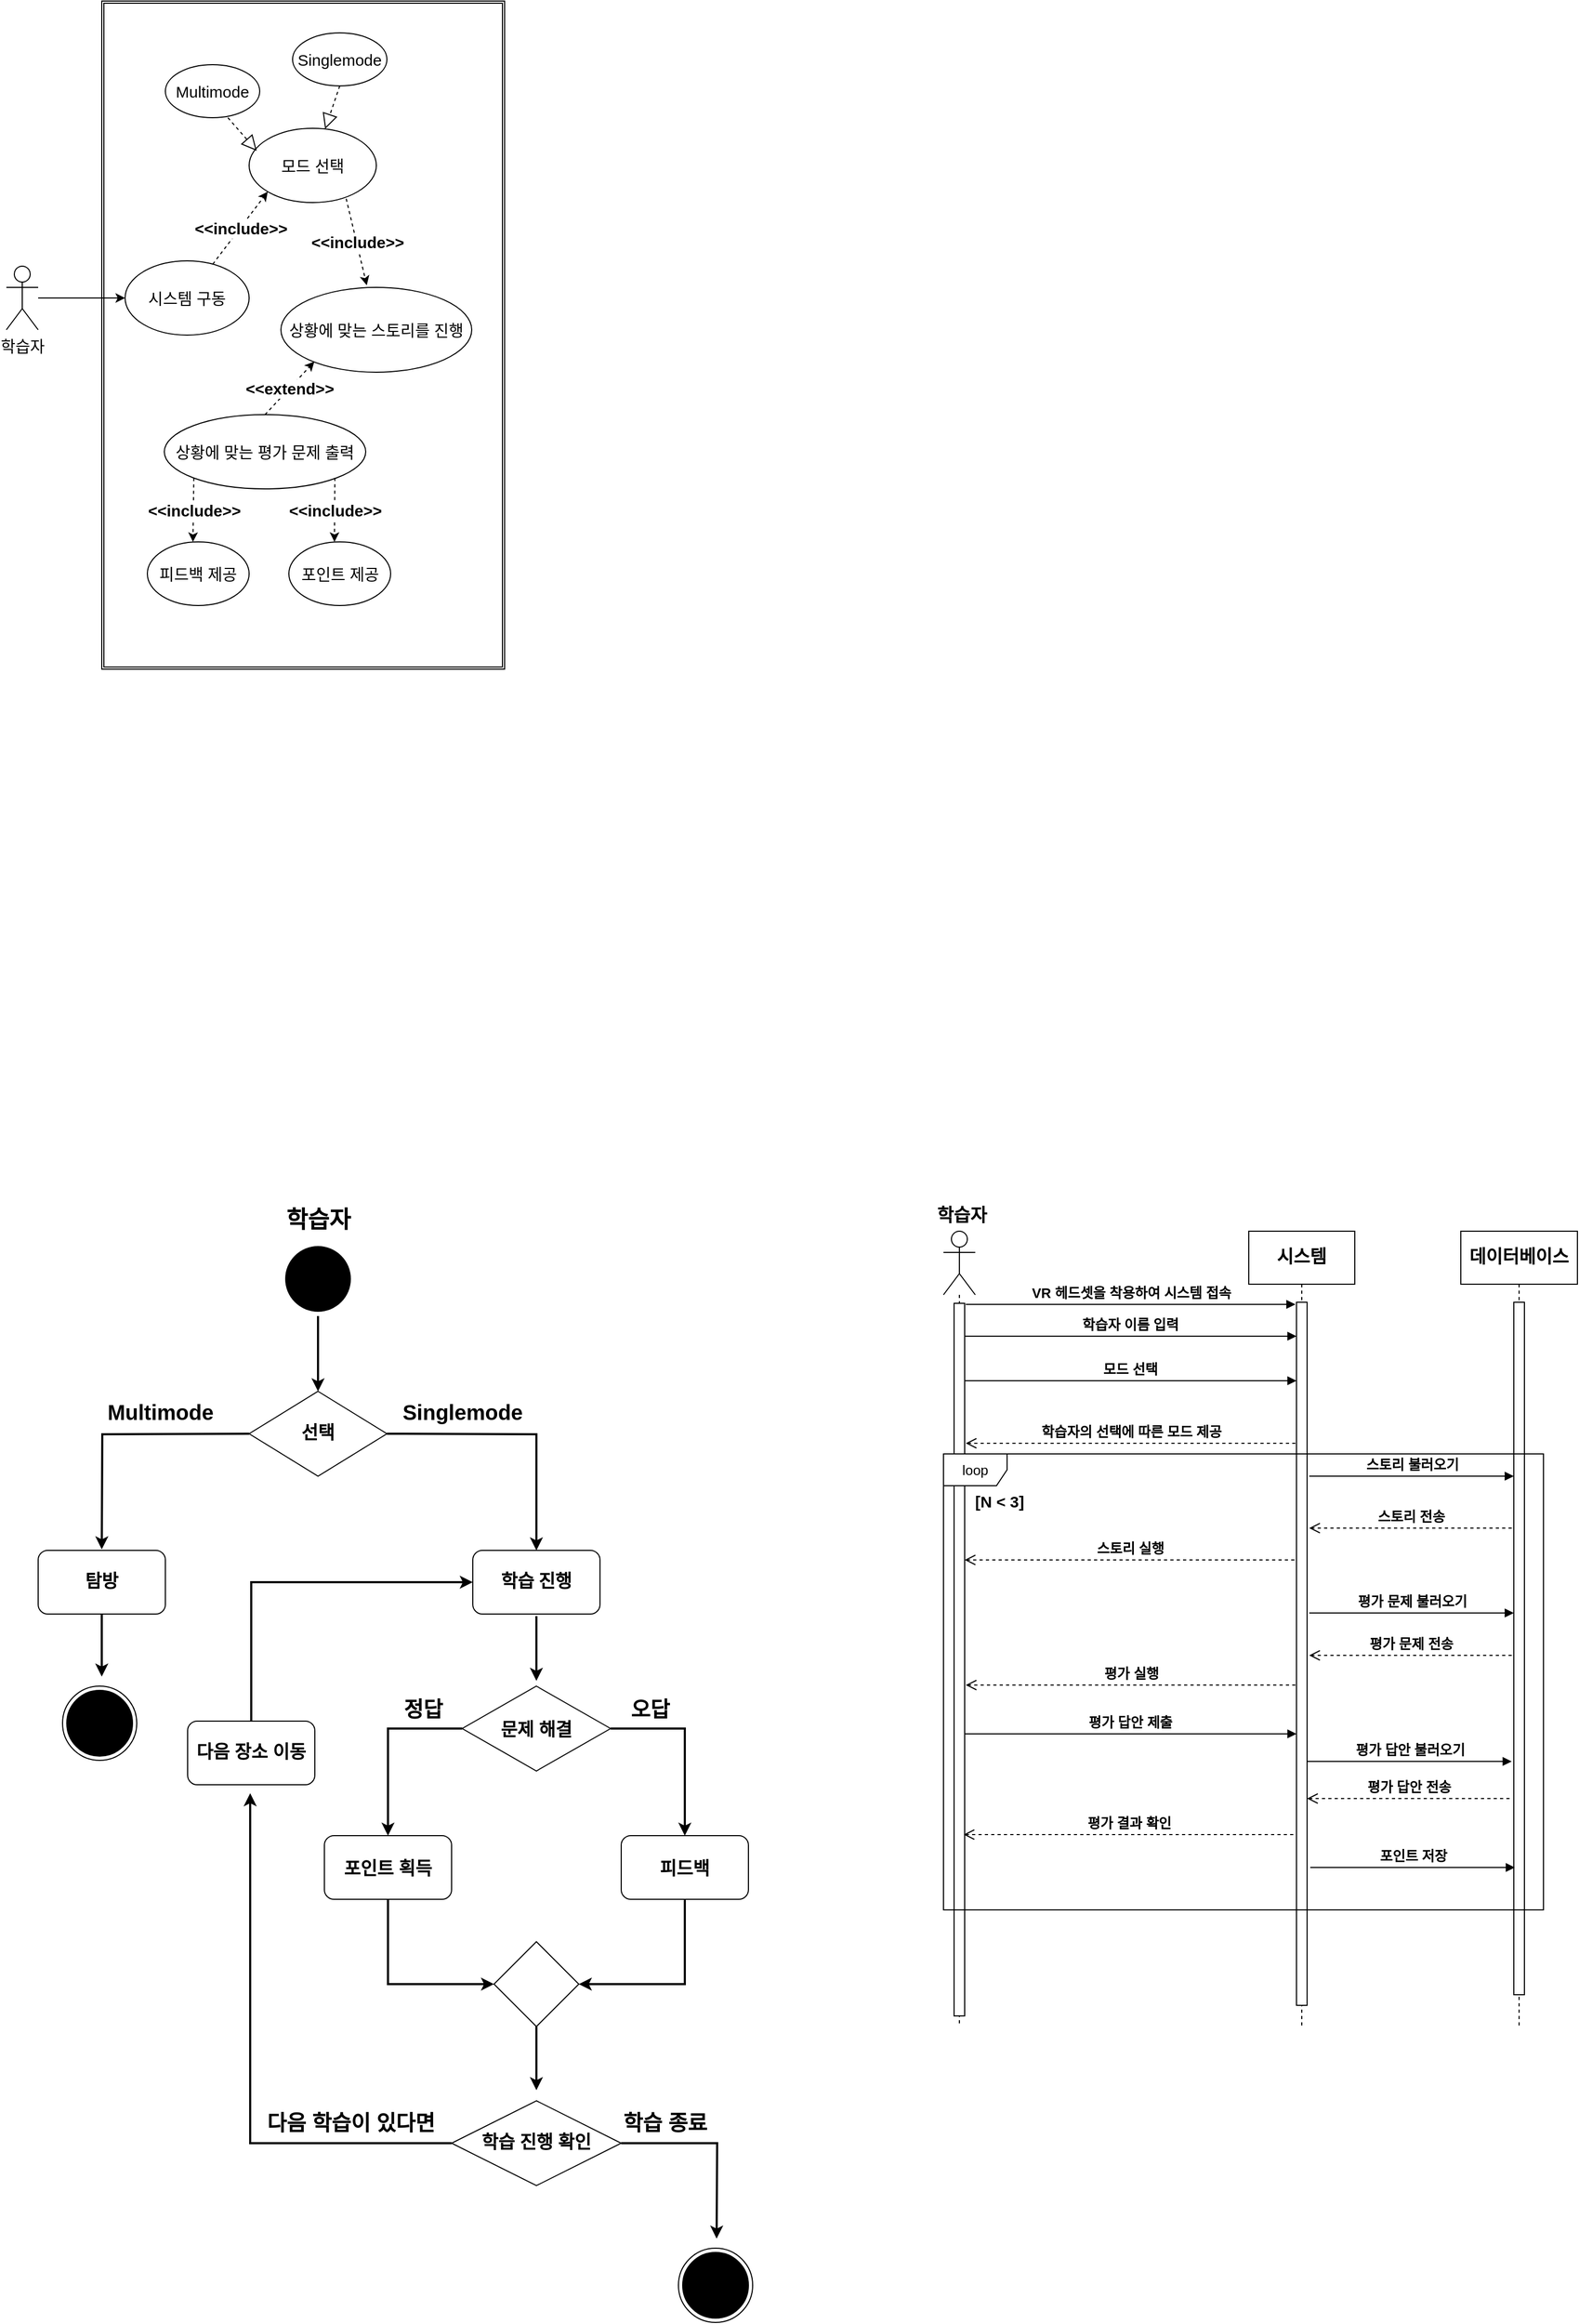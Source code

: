 <mxfile version="15.9.6" type="github"><diagram id="C5RBs43oDa-KdzZeNtuy" name="Page-1"><mxGraphModel dx="2180" dy="2253" grid="1" gridSize="10" guides="1" tooltips="1" connect="1" arrows="1" fold="1" page="1" pageScale="1" pageWidth="827" pageHeight="1169" math="0" shadow="0"><root><mxCell id="WIyWlLk6GJQsqaUBKTNV-0"/><mxCell id="WIyWlLk6GJQsqaUBKTNV-1" parent="WIyWlLk6GJQsqaUBKTNV-0"/><mxCell id="rnE-SV04y7jaSoK68JLr-97" value="" style="shape=ext;double=1;rounded=0;whiteSpace=wrap;html=1;fontFamily=Helvetica;fontSize=15;strokeColor=#000000;" vertex="1" parent="WIyWlLk6GJQsqaUBKTNV-1"><mxGeometry x="160" y="-1110" width="380" height="630" as="geometry"/></mxCell><mxCell id="rnE-SV04y7jaSoK68JLr-4" value="" style="edgeStyle=orthogonalEdgeStyle;rounded=0;orthogonalLoop=1;jettySize=auto;html=1;fontSize=22;strokeWidth=2;" edge="1" parent="WIyWlLk6GJQsqaUBKTNV-1" source="rnE-SV04y7jaSoK68JLr-0"><mxGeometry relative="1" as="geometry"><mxPoint x="364" y="201" as="targetPoint"/><Array as="points"/></mxGeometry></mxCell><mxCell id="rnE-SV04y7jaSoK68JLr-0" value="" style="ellipse;html=1;shape=endState;fillColor=#000000;strokeColor=none;" vertex="1" parent="WIyWlLk6GJQsqaUBKTNV-1"><mxGeometry x="329" y="60" width="70" height="70" as="geometry"/></mxCell><mxCell id="rnE-SV04y7jaSoK68JLr-6" value="" style="edgeStyle=orthogonalEdgeStyle;rounded=0;orthogonalLoop=1;jettySize=auto;html=1;fontFamily=Comic Sans MS;fontSize=17;strokeWidth=2;" edge="1" parent="WIyWlLk6GJQsqaUBKTNV-1"><mxGeometry relative="1" as="geometry"><mxPoint x="299" y="241" as="sourcePoint"/><mxPoint x="160" y="350" as="targetPoint"/></mxGeometry></mxCell><mxCell id="rnE-SV04y7jaSoK68JLr-11" value="Multimode" style="edgeLabel;html=1;align=center;verticalAlign=middle;resizable=0;points=[];fontSize=20;fontFamily=Helvetica;fontStyle=1" vertex="1" connectable="0" parent="rnE-SV04y7jaSoK68JLr-6"><mxGeometry x="-0.695" y="1" relative="1" as="geometry"><mxPoint x="-47" y="-22" as="offset"/></mxGeometry></mxCell><mxCell id="rnE-SV04y7jaSoK68JLr-8" value="" style="edgeStyle=orthogonalEdgeStyle;rounded=0;orthogonalLoop=1;jettySize=auto;html=1;fontFamily=Comic Sans MS;fontSize=17;strokeWidth=2;" edge="1" parent="WIyWlLk6GJQsqaUBKTNV-1" target="rnE-SV04y7jaSoK68JLr-7"><mxGeometry relative="1" as="geometry"><mxPoint x="429" y="241" as="sourcePoint"/></mxGeometry></mxCell><mxCell id="rnE-SV04y7jaSoK68JLr-2" style="edgeStyle=orthogonalEdgeStyle;rounded=0;orthogonalLoop=1;jettySize=auto;html=1;exitX=0.5;exitY=1;exitDx=0;exitDy=0;" edge="1" parent="WIyWlLk6GJQsqaUBKTNV-1" source="rnE-SV04y7jaSoK68JLr-0" target="rnE-SV04y7jaSoK68JLr-0"><mxGeometry relative="1" as="geometry"/></mxCell><mxCell id="rnE-SV04y7jaSoK68JLr-3" value="학습자" style="text;strokeColor=none;fillColor=none;html=1;fontSize=22;fontStyle=1;verticalAlign=middle;align=center;" vertex="1" parent="WIyWlLk6GJQsqaUBKTNV-1"><mxGeometry x="314" y="20" width="100" height="40" as="geometry"/></mxCell><mxCell id="rnE-SV04y7jaSoK68JLr-7" value="학습 진행" style="rounded=1;whiteSpace=wrap;html=1;fontFamily=Comic Sans MS;strokeColor=#000000;fontSize=17;fontStyle=1" vertex="1" parent="WIyWlLk6GJQsqaUBKTNV-1"><mxGeometry x="510" y="351" width="120" height="60" as="geometry"/></mxCell><mxCell id="rnE-SV04y7jaSoK68JLr-9" value="&lt;span style=&quot;font-size: 17px&quot;&gt;&lt;b&gt;탐방&lt;/b&gt;&lt;/span&gt;" style="rounded=1;whiteSpace=wrap;html=1;fontFamily=Comic Sans MS;strokeColor=#000000;" vertex="1" parent="WIyWlLk6GJQsqaUBKTNV-1"><mxGeometry x="100" y="351" width="120" height="60" as="geometry"/></mxCell><mxCell id="rnE-SV04y7jaSoK68JLr-12" value="Singlemode" style="edgeLabel;html=1;align=center;verticalAlign=middle;resizable=0;points=[];fontSize=20;fontFamily=Helvetica;fontStyle=1" vertex="1" connectable="0" parent="WIyWlLk6GJQsqaUBKTNV-1"><mxGeometry x="500.002" y="220" as="geometry"/></mxCell><mxCell id="rnE-SV04y7jaSoK68JLr-13" value="" style="ellipse;html=1;shape=endState;fillColor=#000000;strokeColor=default;fontFamily=Helvetica;fontSize=20;" vertex="1" parent="WIyWlLk6GJQsqaUBKTNV-1"><mxGeometry x="123" y="479" width="70" height="70" as="geometry"/></mxCell><mxCell id="rnE-SV04y7jaSoK68JLr-15" value="" style="endArrow=classic;html=1;rounded=0;fontFamily=Helvetica;fontSize=20;strokeWidth=2;exitX=0.5;exitY=1;exitDx=0;exitDy=0;" edge="1" parent="WIyWlLk6GJQsqaUBKTNV-1" source="rnE-SV04y7jaSoK68JLr-9"><mxGeometry width="50" height="50" relative="1" as="geometry"><mxPoint x="160" y="420" as="sourcePoint"/><mxPoint x="160" y="470" as="targetPoint"/></mxGeometry></mxCell><mxCell id="rnE-SV04y7jaSoK68JLr-21" value="" style="edgeStyle=orthogonalEdgeStyle;rounded=0;orthogonalLoop=1;jettySize=auto;html=1;fontFamily=Helvetica;fontSize=20;strokeWidth=2;" edge="1" parent="WIyWlLk6GJQsqaUBKTNV-1"><mxGeometry relative="1" as="geometry"><mxPoint x="570" y="413" as="sourcePoint"/><mxPoint x="570" y="474" as="targetPoint"/></mxGeometry></mxCell><mxCell id="rnE-SV04y7jaSoK68JLr-24" value="" style="edgeStyle=orthogonalEdgeStyle;rounded=0;orthogonalLoop=1;jettySize=auto;html=1;fontFamily=Helvetica;fontSize=17;strokeWidth=2;" edge="1" parent="WIyWlLk6GJQsqaUBKTNV-1" source="rnE-SV04y7jaSoK68JLr-22" target="rnE-SV04y7jaSoK68JLr-23"><mxGeometry relative="1" as="geometry"/></mxCell><mxCell id="rnE-SV04y7jaSoK68JLr-29" value="정답" style="edgeLabel;html=1;align=left;verticalAlign=middle;resizable=0;points=[];fontSize=20;fontFamily=Helvetica;fontStyle=1" vertex="1" connectable="0" parent="rnE-SV04y7jaSoK68JLr-24"><mxGeometry x="-0.326" y="5" relative="1" as="geometry"><mxPoint y="-24" as="offset"/></mxGeometry></mxCell><mxCell id="rnE-SV04y7jaSoK68JLr-28" value="" style="edgeStyle=orthogonalEdgeStyle;rounded=0;orthogonalLoop=1;jettySize=auto;html=1;fontFamily=Helvetica;fontSize=17;strokeWidth=2;" edge="1" parent="WIyWlLk6GJQsqaUBKTNV-1" source="rnE-SV04y7jaSoK68JLr-22" target="rnE-SV04y7jaSoK68JLr-27"><mxGeometry relative="1" as="geometry"/></mxCell><mxCell id="rnE-SV04y7jaSoK68JLr-31" value="오답" style="edgeLabel;html=1;align=center;verticalAlign=middle;resizable=0;points=[];fontSize=20;fontFamily=Helvetica;fontStyle=1" vertex="1" connectable="0" parent="rnE-SV04y7jaSoK68JLr-28"><mxGeometry x="-0.31" y="1" relative="1" as="geometry"><mxPoint x="-22" y="-18" as="offset"/></mxGeometry></mxCell><mxCell id="rnE-SV04y7jaSoK68JLr-22" value="&lt;font style=&quot;font-size: 17px&quot;&gt;&lt;b&gt;문제 해결&lt;/b&gt;&lt;/font&gt;" style="rhombus;whiteSpace=wrap;html=1;fontFamily=Helvetica;fontSize=20;strokeColor=default;" vertex="1" parent="WIyWlLk6GJQsqaUBKTNV-1"><mxGeometry x="500" y="479" width="140" height="80" as="geometry"/></mxCell><mxCell id="rnE-SV04y7jaSoK68JLr-33" style="edgeStyle=orthogonalEdgeStyle;rounded=0;orthogonalLoop=1;jettySize=auto;html=1;entryX=0;entryY=0.5;entryDx=0;entryDy=0;fontFamily=Helvetica;fontSize=17;strokeWidth=2;" edge="1" parent="WIyWlLk6GJQsqaUBKTNV-1" source="rnE-SV04y7jaSoK68JLr-23" target="rnE-SV04y7jaSoK68JLr-32"><mxGeometry relative="1" as="geometry"><Array as="points"><mxPoint x="430" y="760"/></Array></mxGeometry></mxCell><mxCell id="rnE-SV04y7jaSoK68JLr-23" value="&lt;font style=&quot;font-size: 17px&quot;&gt;&lt;b&gt;포인트 획득&lt;/b&gt;&lt;/font&gt;" style="rounded=1;whiteSpace=wrap;html=1;fontSize=20;" vertex="1" parent="WIyWlLk6GJQsqaUBKTNV-1"><mxGeometry x="370" y="620" width="120" height="60" as="geometry"/></mxCell><mxCell id="rnE-SV04y7jaSoK68JLr-34" style="edgeStyle=orthogonalEdgeStyle;rounded=0;orthogonalLoop=1;jettySize=auto;html=1;entryX=1;entryY=0.5;entryDx=0;entryDy=0;fontFamily=Helvetica;fontSize=17;strokeWidth=2;" edge="1" parent="WIyWlLk6GJQsqaUBKTNV-1" source="rnE-SV04y7jaSoK68JLr-27" target="rnE-SV04y7jaSoK68JLr-32"><mxGeometry relative="1" as="geometry"><Array as="points"><mxPoint x="710" y="760"/></Array></mxGeometry></mxCell><mxCell id="rnE-SV04y7jaSoK68JLr-27" value="&lt;font style=&quot;font-size: 17px&quot;&gt;&lt;b&gt;피드백&lt;/b&gt;&lt;/font&gt;" style="rounded=1;whiteSpace=wrap;html=1;fontSize=20;" vertex="1" parent="WIyWlLk6GJQsqaUBKTNV-1"><mxGeometry x="650" y="620" width="120" height="60" as="geometry"/></mxCell><mxCell id="rnE-SV04y7jaSoK68JLr-47" value="" style="edgeStyle=orthogonalEdgeStyle;rounded=0;orthogonalLoop=1;jettySize=auto;html=1;fontFamily=Helvetica;fontSize=17;strokeWidth=2;" edge="1" parent="WIyWlLk6GJQsqaUBKTNV-1" source="rnE-SV04y7jaSoK68JLr-32"><mxGeometry relative="1" as="geometry"><mxPoint x="570" y="860" as="targetPoint"/></mxGeometry></mxCell><mxCell id="rnE-SV04y7jaSoK68JLr-32" value="" style="rhombus;whiteSpace=wrap;html=1;fontFamily=Helvetica;fontSize=17;strokeColor=default;" vertex="1" parent="WIyWlLk6GJQsqaUBKTNV-1"><mxGeometry x="530" y="720" width="80" height="80" as="geometry"/></mxCell><mxCell id="rnE-SV04y7jaSoK68JLr-37" value="" style="ellipse;html=1;shape=endState;fillColor=#000000;strokeColor=#000000;fontFamily=Helvetica;fontSize=17;" vertex="1" parent="WIyWlLk6GJQsqaUBKTNV-1"><mxGeometry x="704" y="1009" width="70" height="70" as="geometry"/></mxCell><mxCell id="rnE-SV04y7jaSoK68JLr-50" style="edgeStyle=orthogonalEdgeStyle;rounded=0;orthogonalLoop=1;jettySize=auto;html=1;fontFamily=Helvetica;fontSize=17;strokeWidth=2;" edge="1" parent="WIyWlLk6GJQsqaUBKTNV-1" source="rnE-SV04y7jaSoK68JLr-49"><mxGeometry relative="1" as="geometry"><mxPoint x="300" y="580" as="targetPoint"/><Array as="points"><mxPoint x="300" y="910"/><mxPoint x="300" y="590"/></Array></mxGeometry></mxCell><mxCell id="rnE-SV04y7jaSoK68JLr-55" style="edgeStyle=orthogonalEdgeStyle;rounded=0;orthogonalLoop=1;jettySize=auto;html=1;fontFamily=Helvetica;fontSize=17;strokeWidth=2;" edge="1" parent="WIyWlLk6GJQsqaUBKTNV-1" source="rnE-SV04y7jaSoK68JLr-49"><mxGeometry relative="1" as="geometry"><mxPoint x="740" y="1000" as="targetPoint"/></mxGeometry></mxCell><mxCell id="rnE-SV04y7jaSoK68JLr-49" value="학습 진행 확인" style="rhombus;whiteSpace=wrap;html=1;fontFamily=Helvetica;fontSize=17;strokeColor=#000000;fontStyle=1" vertex="1" parent="WIyWlLk6GJQsqaUBKTNV-1"><mxGeometry x="490" y="870" width="160" height="80" as="geometry"/></mxCell><mxCell id="rnE-SV04y7jaSoK68JLr-53" style="edgeStyle=orthogonalEdgeStyle;rounded=0;orthogonalLoop=1;jettySize=auto;html=1;entryX=0;entryY=0.5;entryDx=0;entryDy=0;fontFamily=Helvetica;fontSize=17;strokeWidth=2;" edge="1" parent="WIyWlLk6GJQsqaUBKTNV-1" source="rnE-SV04y7jaSoK68JLr-51" target="rnE-SV04y7jaSoK68JLr-7"><mxGeometry relative="1" as="geometry"><Array as="points"><mxPoint x="301" y="381"/></Array></mxGeometry></mxCell><mxCell id="rnE-SV04y7jaSoK68JLr-51" value="다음 장소 이동" style="rounded=1;whiteSpace=wrap;html=1;fontFamily=Helvetica;fontSize=17;strokeColor=#000000;fontStyle=1" vertex="1" parent="WIyWlLk6GJQsqaUBKTNV-1"><mxGeometry x="241" y="512" width="120" height="60" as="geometry"/></mxCell><mxCell id="rnE-SV04y7jaSoK68JLr-54" value="다음 학습이 있다면" style="edgeLabel;html=1;align=left;verticalAlign=middle;resizable=0;points=[];fontSize=20;fontFamily=Helvetica;fontStyle=1" vertex="1" connectable="0" parent="WIyWlLk6GJQsqaUBKTNV-1"><mxGeometry x="314" y="890.0" as="geometry"/></mxCell><mxCell id="rnE-SV04y7jaSoK68JLr-56" value="학습 종료" style="edgeLabel;html=1;align=left;verticalAlign=middle;resizable=0;points=[];fontSize=20;fontFamily=Helvetica;fontStyle=1" vertex="1" connectable="0" parent="WIyWlLk6GJQsqaUBKTNV-1"><mxGeometry x="650" y="890.0" as="geometry"/></mxCell><mxCell id="rnE-SV04y7jaSoK68JLr-57" value="선택" style="rhombus;whiteSpace=wrap;html=1;fontFamily=Helvetica;fontSize=17;strokeColor=#000000;fontStyle=1" vertex="1" parent="WIyWlLk6GJQsqaUBKTNV-1"><mxGeometry x="299" y="201" width="130" height="80" as="geometry"/></mxCell><mxCell id="rnE-SV04y7jaSoK68JLr-61" value="&lt;b&gt;시스템&lt;/b&gt;" style="shape=umlLifeline;perimeter=lifelinePerimeter;whiteSpace=wrap;html=1;container=1;collapsible=0;recursiveResize=0;outlineConnect=0;fontFamily=Helvetica;fontSize=17;strokeColor=#000000;size=50;" vertex="1" parent="WIyWlLk6GJQsqaUBKTNV-1"><mxGeometry x="1242" y="50" width="100" height="750" as="geometry"/></mxCell><mxCell id="rnE-SV04y7jaSoK68JLr-65" value="" style="html=1;points=[];perimeter=orthogonalPerimeter;fontFamily=Helvetica;fontSize=17;strokeColor=#000000;" vertex="1" parent="rnE-SV04y7jaSoK68JLr-61"><mxGeometry x="45" y="67" width="10" height="663" as="geometry"/></mxCell><mxCell id="rnE-SV04y7jaSoK68JLr-86" value="평가 답안 제출" style="html=1;verticalAlign=bottom;endArrow=block;rounded=0;fontFamily=Helvetica;fontSize=13;strokeWidth=1;fontStyle=1" edge="1" parent="rnE-SV04y7jaSoK68JLr-61"><mxGeometry width="80" relative="1" as="geometry"><mxPoint x="-268.002" y="474" as="sourcePoint"/><mxPoint x="45" y="474" as="targetPoint"/><Array as="points"><mxPoint x="-72.55" y="474"/></Array></mxGeometry></mxCell><mxCell id="rnE-SV04y7jaSoK68JLr-87" value="평가 답안 불러오기" style="html=1;verticalAlign=bottom;endArrow=block;rounded=0;fontFamily=Helvetica;fontSize=13;strokeWidth=1;fontStyle=1" edge="1" parent="rnE-SV04y7jaSoK68JLr-61"><mxGeometry width="80" relative="1" as="geometry"><mxPoint x="55" y="500" as="sourcePoint"/><mxPoint x="248" y="500" as="targetPoint"/><Array as="points"><mxPoint x="130.45" y="500"/></Array></mxGeometry></mxCell><mxCell id="rnE-SV04y7jaSoK68JLr-88" value="평가 답안 전송" style="html=1;verticalAlign=bottom;endArrow=open;dashed=1;endSize=8;rounded=0;fontFamily=Helvetica;fontSize=13;strokeWidth=1;fontStyle=1" edge="1" parent="rnE-SV04y7jaSoK68JLr-61"><mxGeometry relative="1" as="geometry"><mxPoint x="246" y="535" as="sourcePoint"/><mxPoint x="55" y="535" as="targetPoint"/></mxGeometry></mxCell><mxCell id="rnE-SV04y7jaSoK68JLr-63" value="" style="shape=umlLifeline;participant=umlActor;perimeter=lifelinePerimeter;whiteSpace=wrap;html=1;container=1;collapsible=0;recursiveResize=0;verticalAlign=top;spacingTop=36;outlineConnect=0;fontFamily=Helvetica;fontSize=17;strokeColor=#000000;size=60;" vertex="1" parent="WIyWlLk6GJQsqaUBKTNV-1"><mxGeometry x="954" y="50" width="30" height="750" as="geometry"/></mxCell><mxCell id="rnE-SV04y7jaSoK68JLr-69" value="" style="html=1;points=[];perimeter=orthogonalPerimeter;fontFamily=Helvetica;fontSize=17;strokeColor=#000000;" vertex="1" parent="rnE-SV04y7jaSoK68JLr-63"><mxGeometry x="10" y="68" width="10" height="672" as="geometry"/></mxCell><mxCell id="rnE-SV04y7jaSoK68JLr-64" value="학습자" style="text;strokeColor=none;fillColor=none;html=1;fontSize=17;fontStyle=1;verticalAlign=middle;align=center;" vertex="1" parent="WIyWlLk6GJQsqaUBKTNV-1"><mxGeometry x="921" y="16" width="100" height="40" as="geometry"/></mxCell><mxCell id="rnE-SV04y7jaSoK68JLr-66" value="VR 헤드셋을 착용하여 시스템 접속" style="html=1;verticalAlign=bottom;endArrow=block;rounded=0;fontFamily=Helvetica;fontSize=13;strokeWidth=1;fontStyle=1;" edge="1" parent="WIyWlLk6GJQsqaUBKTNV-1"><mxGeometry width="80" relative="1" as="geometry"><mxPoint x="975" y="119" as="sourcePoint"/><mxPoint x="1286" y="119" as="targetPoint"/><Array as="points"><mxPoint x="1170" y="119"/></Array></mxGeometry></mxCell><mxCell id="rnE-SV04y7jaSoK68JLr-68" value="학습자 이름 입력" style="html=1;verticalAlign=bottom;endArrow=block;rounded=0;fontFamily=Helvetica;fontSize=13;strokeWidth=1;fontStyle=1" edge="1" parent="WIyWlLk6GJQsqaUBKTNV-1"><mxGeometry width="80" relative="1" as="geometry"><mxPoint x="973.998" y="149" as="sourcePoint"/><mxPoint x="1287" y="149" as="targetPoint"/><Array as="points"><mxPoint x="1169.45" y="149"/></Array></mxGeometry></mxCell><mxCell id="rnE-SV04y7jaSoK68JLr-71" value="모드 선택" style="html=1;verticalAlign=bottom;endArrow=block;rounded=0;fontFamily=Helvetica;fontSize=13;strokeWidth=1;fontStyle=1" edge="1" parent="WIyWlLk6GJQsqaUBKTNV-1"><mxGeometry width="80" relative="1" as="geometry"><mxPoint x="973.998" y="191" as="sourcePoint"/><mxPoint x="1287" y="191" as="targetPoint"/><Array as="points"><mxPoint x="1169.45" y="191"/></Array></mxGeometry></mxCell><mxCell id="rnE-SV04y7jaSoK68JLr-73" value="학습자의 선택에 따른 모드 제공" style="html=1;verticalAlign=bottom;endArrow=open;dashed=1;endSize=8;rounded=0;fontFamily=Helvetica;fontSize=13;strokeWidth=1;fontStyle=1" edge="1" parent="WIyWlLk6GJQsqaUBKTNV-1"><mxGeometry relative="1" as="geometry"><mxPoint x="1286" y="250" as="sourcePoint"/><mxPoint x="975" y="250" as="targetPoint"/></mxGeometry></mxCell><mxCell id="rnE-SV04y7jaSoK68JLr-74" value="&lt;b&gt;데이터베이스&lt;/b&gt;" style="shape=umlLifeline;perimeter=lifelinePerimeter;whiteSpace=wrap;html=1;container=1;collapsible=0;recursiveResize=0;outlineConnect=0;fontFamily=Helvetica;fontSize=17;strokeColor=#000000;size=50;" vertex="1" parent="WIyWlLk6GJQsqaUBKTNV-1"><mxGeometry x="1442" y="50" width="110" height="750" as="geometry"/></mxCell><mxCell id="rnE-SV04y7jaSoK68JLr-75" value="" style="html=1;points=[];perimeter=orthogonalPerimeter;fontFamily=Helvetica;fontSize=17;strokeColor=#000000;" vertex="1" parent="rnE-SV04y7jaSoK68JLr-74"><mxGeometry x="50" y="67" width="10" height="653" as="geometry"/></mxCell><mxCell id="rnE-SV04y7jaSoK68JLr-79" value="평가 문제 전송" style="html=1;verticalAlign=bottom;endArrow=open;dashed=1;endSize=8;rounded=0;fontFamily=Helvetica;fontSize=13;strokeWidth=1;fontStyle=1" edge="1" parent="rnE-SV04y7jaSoK68JLr-74"><mxGeometry relative="1" as="geometry"><mxPoint x="48" y="400" as="sourcePoint"/><mxPoint x="-143" y="400" as="targetPoint"/></mxGeometry></mxCell><mxCell id="rnE-SV04y7jaSoK68JLr-91" value="포인트 저장" style="html=1;verticalAlign=bottom;endArrow=block;rounded=0;fontFamily=Helvetica;fontSize=13;strokeWidth=1;fontStyle=1" edge="1" parent="rnE-SV04y7jaSoK68JLr-74"><mxGeometry width="80" relative="1" as="geometry"><mxPoint x="-142" y="600" as="sourcePoint"/><mxPoint x="51" y="600" as="targetPoint"/><Array as="points"><mxPoint x="-66.55" y="600"/></Array></mxGeometry></mxCell><mxCell id="rnE-SV04y7jaSoK68JLr-78" value="스토리 불러오기" style="html=1;verticalAlign=bottom;endArrow=block;rounded=0;fontFamily=Helvetica;fontSize=13;strokeWidth=1;fontStyle=1" edge="1" parent="WIyWlLk6GJQsqaUBKTNV-1"><mxGeometry width="80" relative="1" as="geometry"><mxPoint x="1299" y="281" as="sourcePoint"/><mxPoint x="1492" y="281" as="targetPoint"/><Array as="points"><mxPoint x="1374.45" y="281"/></Array></mxGeometry></mxCell><mxCell id="rnE-SV04y7jaSoK68JLr-80" value="스토리 실행" style="html=1;verticalAlign=bottom;endArrow=open;dashed=1;endSize=8;rounded=0;fontFamily=Helvetica;fontSize=13;strokeWidth=1;fontStyle=1" edge="1" parent="WIyWlLk6GJQsqaUBKTNV-1"><mxGeometry relative="1" as="geometry"><mxPoint x="1285" y="360" as="sourcePoint"/><mxPoint x="974" y="360" as="targetPoint"/></mxGeometry></mxCell><mxCell id="rnE-SV04y7jaSoK68JLr-82" value="평가 문제 불러오기" style="html=1;verticalAlign=bottom;endArrow=block;rounded=0;fontFamily=Helvetica;fontSize=13;strokeWidth=1;fontStyle=1" edge="1" parent="WIyWlLk6GJQsqaUBKTNV-1"><mxGeometry width="80" relative="1" as="geometry"><mxPoint x="1299" y="410" as="sourcePoint"/><mxPoint x="1492" y="410" as="targetPoint"/><Array as="points"><mxPoint x="1374.45" y="410"/></Array></mxGeometry></mxCell><mxCell id="rnE-SV04y7jaSoK68JLr-83" value="스토리 전송" style="html=1;verticalAlign=bottom;endArrow=open;dashed=1;endSize=8;rounded=0;fontFamily=Helvetica;fontSize=13;strokeWidth=1;fontStyle=1" edge="1" parent="WIyWlLk6GJQsqaUBKTNV-1"><mxGeometry relative="1" as="geometry"><mxPoint x="1490" y="330" as="sourcePoint"/><mxPoint x="1299" y="330" as="targetPoint"/></mxGeometry></mxCell><mxCell id="rnE-SV04y7jaSoK68JLr-84" value="평가 실행" style="html=1;verticalAlign=bottom;endArrow=open;dashed=1;endSize=8;rounded=0;fontFamily=Helvetica;fontSize=13;strokeWidth=1;fontStyle=1" edge="1" parent="WIyWlLk6GJQsqaUBKTNV-1"><mxGeometry relative="1" as="geometry"><mxPoint x="1286" y="478" as="sourcePoint"/><mxPoint x="975" y="478" as="targetPoint"/></mxGeometry></mxCell><mxCell id="rnE-SV04y7jaSoK68JLr-90" value="평가 결과 확인" style="html=1;verticalAlign=bottom;endArrow=open;dashed=1;endSize=8;rounded=0;fontFamily=Helvetica;fontSize=13;strokeWidth=1;fontStyle=1" edge="1" parent="WIyWlLk6GJQsqaUBKTNV-1"><mxGeometry relative="1" as="geometry"><mxPoint x="1284" y="619" as="sourcePoint"/><mxPoint x="973" y="619" as="targetPoint"/></mxGeometry></mxCell><mxCell id="rnE-SV04y7jaSoK68JLr-93" value="loop" style="shape=umlFrame;whiteSpace=wrap;html=1;fontFamily=Helvetica;fontSize=13;strokeColor=#000000;" vertex="1" parent="WIyWlLk6GJQsqaUBKTNV-1"><mxGeometry x="954" y="260" width="566" height="430" as="geometry"/></mxCell><mxCell id="rnE-SV04y7jaSoK68JLr-94" value="[N &lt; 3]" style="text;align=center;fontStyle=1;verticalAlign=middle;spacingLeft=3;spacingRight=3;strokeColor=none;rotatable=0;points=[[0,0.5],[1,0.5]];portConstraint=eastwest;fontFamily=Helvetica;fontSize=15;" vertex="1" parent="WIyWlLk6GJQsqaUBKTNV-1"><mxGeometry x="967" y="291" width="80" height="26" as="geometry"/></mxCell><mxCell id="rnE-SV04y7jaSoK68JLr-101" style="edgeStyle=orthogonalEdgeStyle;rounded=0;orthogonalLoop=1;jettySize=auto;html=1;entryX=0;entryY=0.5;entryDx=0;entryDy=0;fontFamily=Helvetica;fontSize=15;strokeWidth=1;" edge="1" parent="WIyWlLk6GJQsqaUBKTNV-1" source="rnE-SV04y7jaSoK68JLr-95" target="rnE-SV04y7jaSoK68JLr-100"><mxGeometry relative="1" as="geometry"/></mxCell><mxCell id="rnE-SV04y7jaSoK68JLr-95" value="학습자" style="shape=umlActor;verticalLabelPosition=bottom;verticalAlign=top;html=1;fontFamily=Helvetica;fontSize=15;strokeColor=#000000;" vertex="1" parent="WIyWlLk6GJQsqaUBKTNV-1"><mxGeometry x="70" y="-860" width="30" height="60" as="geometry"/></mxCell><mxCell id="rnE-SV04y7jaSoK68JLr-100" value="시스템 구동" style="ellipse;whiteSpace=wrap;html=1;fontFamily=Helvetica;fontSize=15;strokeColor=#000000;" vertex="1" parent="WIyWlLk6GJQsqaUBKTNV-1"><mxGeometry x="182" y="-865" width="117" height="70" as="geometry"/></mxCell><mxCell id="rnE-SV04y7jaSoK68JLr-102" value="모드 선택" style="ellipse;whiteSpace=wrap;html=1;fontFamily=Helvetica;fontSize=15;strokeColor=#000000;" vertex="1" parent="WIyWlLk6GJQsqaUBKTNV-1"><mxGeometry x="299" y="-990" width="120" height="70" as="geometry"/></mxCell><mxCell id="rnE-SV04y7jaSoK68JLr-109" value="" style="endArrow=classic;html=1;rounded=0;dashed=1;fontFamily=Helvetica;fontSize=15;strokeWidth=1;entryX=0;entryY=1;entryDx=0;entryDy=0;" edge="1" parent="WIyWlLk6GJQsqaUBKTNV-1" source="rnE-SV04y7jaSoK68JLr-100" target="rnE-SV04y7jaSoK68JLr-102"><mxGeometry relative="1" as="geometry"><mxPoint x="220" y="-870" as="sourcePoint"/><mxPoint x="320" y="-870" as="targetPoint"/><Array as="points"/></mxGeometry></mxCell><mxCell id="rnE-SV04y7jaSoK68JLr-110" value="&amp;lt;&amp;lt;include&amp;gt;&amp;gt;" style="edgeLabel;resizable=0;html=1;align=center;verticalAlign=middle;fontFamily=Helvetica;fontSize=15;strokeColor=#000000;fontStyle=1" connectable="0" vertex="1" parent="rnE-SV04y7jaSoK68JLr-109"><mxGeometry relative="1" as="geometry"/></mxCell><mxCell id="rnE-SV04y7jaSoK68JLr-111" value="Multimode" style="ellipse;whiteSpace=wrap;html=1;fontFamily=Helvetica;fontSize=15;strokeColor=#000000;" vertex="1" parent="WIyWlLk6GJQsqaUBKTNV-1"><mxGeometry x="220" y="-1050" width="89" height="50" as="geometry"/></mxCell><mxCell id="rnE-SV04y7jaSoK68JLr-112" value="Singlemode" style="ellipse;whiteSpace=wrap;html=1;fontFamily=Helvetica;fontSize=15;strokeColor=#000000;" vertex="1" parent="WIyWlLk6GJQsqaUBKTNV-1"><mxGeometry x="340" y="-1080" width="89" height="50" as="geometry"/></mxCell><mxCell id="rnE-SV04y7jaSoK68JLr-113" value="" style="endArrow=block;dashed=1;endFill=0;endSize=12;html=1;rounded=0;fontFamily=Helvetica;fontSize=15;strokeWidth=1;entryX=0.06;entryY=0.303;entryDx=0;entryDy=0;entryPerimeter=0;" edge="1" parent="WIyWlLk6GJQsqaUBKTNV-1" target="rnE-SV04y7jaSoK68JLr-102"><mxGeometry width="160" relative="1" as="geometry"><mxPoint x="279" y="-1000" as="sourcePoint"/><mxPoint x="439" y="-1000" as="targetPoint"/></mxGeometry></mxCell><mxCell id="rnE-SV04y7jaSoK68JLr-116" value="" style="endArrow=block;dashed=1;endFill=0;endSize=12;html=1;rounded=0;fontFamily=Helvetica;fontSize=15;strokeWidth=1;exitX=0.5;exitY=1;exitDx=0;exitDy=0;" edge="1" parent="WIyWlLk6GJQsqaUBKTNV-1" source="rnE-SV04y7jaSoK68JLr-112" target="rnE-SV04y7jaSoK68JLr-102"><mxGeometry width="160" relative="1" as="geometry"><mxPoint x="361" y="-1031.18" as="sourcePoint"/><mxPoint x="521" y="-1031.18" as="targetPoint"/></mxGeometry></mxCell><mxCell id="rnE-SV04y7jaSoK68JLr-118" value="상황에 맞는 스토리를 진행" style="ellipse;whiteSpace=wrap;html=1;fontFamily=Helvetica;fontSize=15;strokeColor=#000000;" vertex="1" parent="WIyWlLk6GJQsqaUBKTNV-1"><mxGeometry x="329" y="-840" width="180" height="80" as="geometry"/></mxCell><mxCell id="rnE-SV04y7jaSoK68JLr-120" value="" style="endArrow=classic;html=1;rounded=0;dashed=1;fontFamily=Helvetica;fontSize=15;strokeWidth=1;" edge="1" parent="WIyWlLk6GJQsqaUBKTNV-1"><mxGeometry relative="1" as="geometry"><mxPoint x="390.565" y="-923.656" as="sourcePoint"/><mxPoint x="410" y="-842" as="targetPoint"/><Array as="points"/></mxGeometry></mxCell><mxCell id="rnE-SV04y7jaSoK68JLr-121" value="&amp;lt;&amp;lt;include&amp;gt;&amp;gt;" style="edgeLabel;resizable=0;html=1;align=center;verticalAlign=middle;fontFamily=Helvetica;fontSize=15;strokeColor=#000000;fontStyle=1" connectable="0" vertex="1" parent="rnE-SV04y7jaSoK68JLr-120"><mxGeometry relative="1" as="geometry"/></mxCell><mxCell id="rnE-SV04y7jaSoK68JLr-122" value="상황에 맞는 평가 문제 출력" style="ellipse;whiteSpace=wrap;html=1;fontFamily=Helvetica;fontSize=15;strokeColor=#000000;" vertex="1" parent="WIyWlLk6GJQsqaUBKTNV-1"><mxGeometry x="219" y="-720" width="190" height="70" as="geometry"/></mxCell><mxCell id="rnE-SV04y7jaSoK68JLr-123" value="" style="endArrow=classic;html=1;rounded=0;dashed=1;fontFamily=Helvetica;fontSize=15;strokeWidth=1;entryX=0;entryY=1;entryDx=0;entryDy=0;exitX=0.5;exitY=0;exitDx=0;exitDy=0;" edge="1" parent="WIyWlLk6GJQsqaUBKTNV-1" source="rnE-SV04y7jaSoK68JLr-122"><mxGeometry relative="1" as="geometry"><mxPoint x="308.998" y="-701.342" as="sourcePoint"/><mxPoint x="360.505" y="-769.999" as="targetPoint"/><Array as="points"/></mxGeometry></mxCell><mxCell id="rnE-SV04y7jaSoK68JLr-124" value="&amp;lt;&amp;lt;extend&amp;gt;&amp;gt;" style="edgeLabel;resizable=0;html=1;align=center;verticalAlign=middle;fontFamily=Helvetica;fontSize=15;strokeColor=#000000;fontStyle=1" connectable="0" vertex="1" parent="rnE-SV04y7jaSoK68JLr-123"><mxGeometry relative="1" as="geometry"/></mxCell><mxCell id="rnE-SV04y7jaSoK68JLr-125" value="피드백 제공" style="ellipse;whiteSpace=wrap;html=1;fontFamily=Helvetica;fontSize=15;strokeColor=#000000;" vertex="1" parent="WIyWlLk6GJQsqaUBKTNV-1"><mxGeometry x="203" y="-600" width="96" height="60" as="geometry"/></mxCell><mxCell id="rnE-SV04y7jaSoK68JLr-126" value="" style="endArrow=classic;html=1;rounded=0;dashed=1;fontFamily=Helvetica;fontSize=15;strokeWidth=1;exitX=0;exitY=1;exitDx=0;exitDy=0;" edge="1" parent="WIyWlLk6GJQsqaUBKTNV-1" source="rnE-SV04y7jaSoK68JLr-122"><mxGeometry relative="1" as="geometry"><mxPoint x="269.565" y="-649.996" as="sourcePoint"/><mxPoint x="246" y="-600" as="targetPoint"/><Array as="points"/></mxGeometry></mxCell><mxCell id="rnE-SV04y7jaSoK68JLr-127" value="&amp;lt;&amp;lt;include&amp;gt;&amp;gt;" style="edgeLabel;resizable=0;html=1;align=center;verticalAlign=middle;fontFamily=Helvetica;fontSize=15;strokeColor=#000000;fontStyle=1" connectable="0" vertex="1" parent="rnE-SV04y7jaSoK68JLr-126"><mxGeometry relative="1" as="geometry"/></mxCell><mxCell id="rnE-SV04y7jaSoK68JLr-128" value="포인트 제공" style="ellipse;whiteSpace=wrap;html=1;fontFamily=Helvetica;fontSize=15;strokeColor=#000000;" vertex="1" parent="WIyWlLk6GJQsqaUBKTNV-1"><mxGeometry x="336.5" y="-600" width="96" height="60" as="geometry"/></mxCell><mxCell id="rnE-SV04y7jaSoK68JLr-129" value="" style="endArrow=classic;html=1;rounded=0;dashed=1;fontFamily=Helvetica;fontSize=15;strokeWidth=1;exitX=0;exitY=1;exitDx=0;exitDy=0;" edge="1" parent="WIyWlLk6GJQsqaUBKTNV-1"><mxGeometry relative="1" as="geometry"><mxPoint x="379.887" y="-660.414" as="sourcePoint"/><mxPoint x="379.5" y="-600" as="targetPoint"/><Array as="points"/></mxGeometry></mxCell><mxCell id="rnE-SV04y7jaSoK68JLr-130" value="&amp;lt;&amp;lt;include&amp;gt;&amp;gt;" style="edgeLabel;resizable=0;html=1;align=center;verticalAlign=middle;fontFamily=Helvetica;fontSize=15;strokeColor=#000000;fontStyle=1" connectable="0" vertex="1" parent="rnE-SV04y7jaSoK68JLr-129"><mxGeometry relative="1" as="geometry"/></mxCell></root></mxGraphModel></diagram></mxfile>